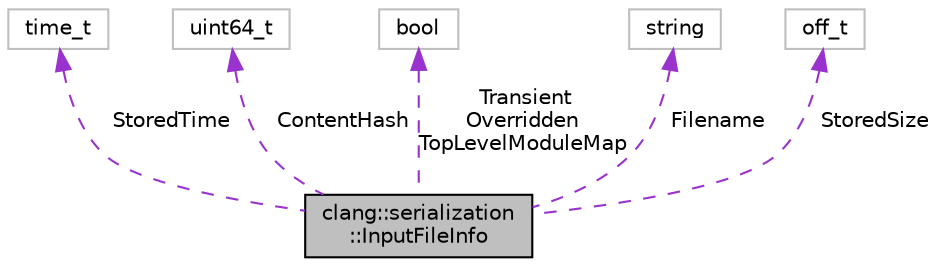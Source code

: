 digraph "clang::serialization::InputFileInfo"
{
 // LATEX_PDF_SIZE
  bgcolor="transparent";
  edge [fontname="Helvetica",fontsize="10",labelfontname="Helvetica",labelfontsize="10"];
  node [fontname="Helvetica",fontsize="10",shape=record];
  Node1 [label="clang::serialization\l::InputFileInfo",height=0.2,width=0.4,color="black", fillcolor="grey75", style="filled", fontcolor="black",tooltip="The input file info that has been loaded from an AST file."];
  Node2 -> Node1 [dir="back",color="darkorchid3",fontsize="10",style="dashed",label=" StoredTime" ,fontname="Helvetica"];
  Node2 [label="time_t",height=0.2,width=0.4,color="grey75",tooltip=" "];
  Node3 -> Node1 [dir="back",color="darkorchid3",fontsize="10",style="dashed",label=" ContentHash" ,fontname="Helvetica"];
  Node3 [label="uint64_t",height=0.2,width=0.4,color="grey75",tooltip=" "];
  Node4 -> Node1 [dir="back",color="darkorchid3",fontsize="10",style="dashed",label=" Transient\nOverridden\nTopLevelModuleMap" ,fontname="Helvetica"];
  Node4 [label="bool",height=0.2,width=0.4,color="grey75",tooltip=" "];
  Node5 -> Node1 [dir="back",color="darkorchid3",fontsize="10",style="dashed",label=" Filename" ,fontname="Helvetica"];
  Node5 [label="string",height=0.2,width=0.4,color="grey75",tooltip=" "];
  Node6 -> Node1 [dir="back",color="darkorchid3",fontsize="10",style="dashed",label=" StoredSize" ,fontname="Helvetica"];
  Node6 [label="off_t",height=0.2,width=0.4,color="grey75",tooltip=" "];
}
